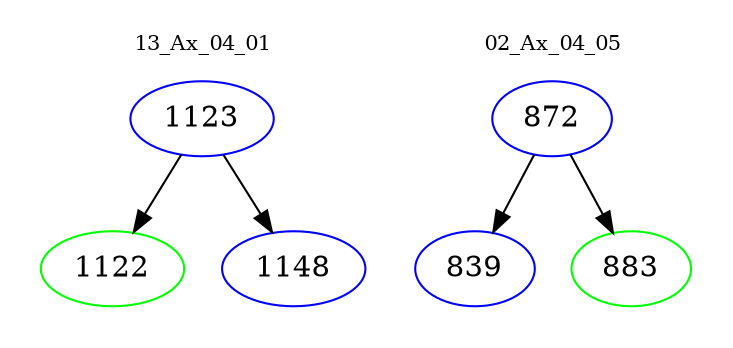 digraph{
subgraph cluster_0 {
color = white
label = "13_Ax_04_01";
fontsize=10;
T0_1123 [label="1123", color="blue"]
T0_1123 -> T0_1122 [color="black"]
T0_1122 [label="1122", color="green"]
T0_1123 -> T0_1148 [color="black"]
T0_1148 [label="1148", color="blue"]
}
subgraph cluster_1 {
color = white
label = "02_Ax_04_05";
fontsize=10;
T1_872 [label="872", color="blue"]
T1_872 -> T1_839 [color="black"]
T1_839 [label="839", color="blue"]
T1_872 -> T1_883 [color="black"]
T1_883 [label="883", color="green"]
}
}
